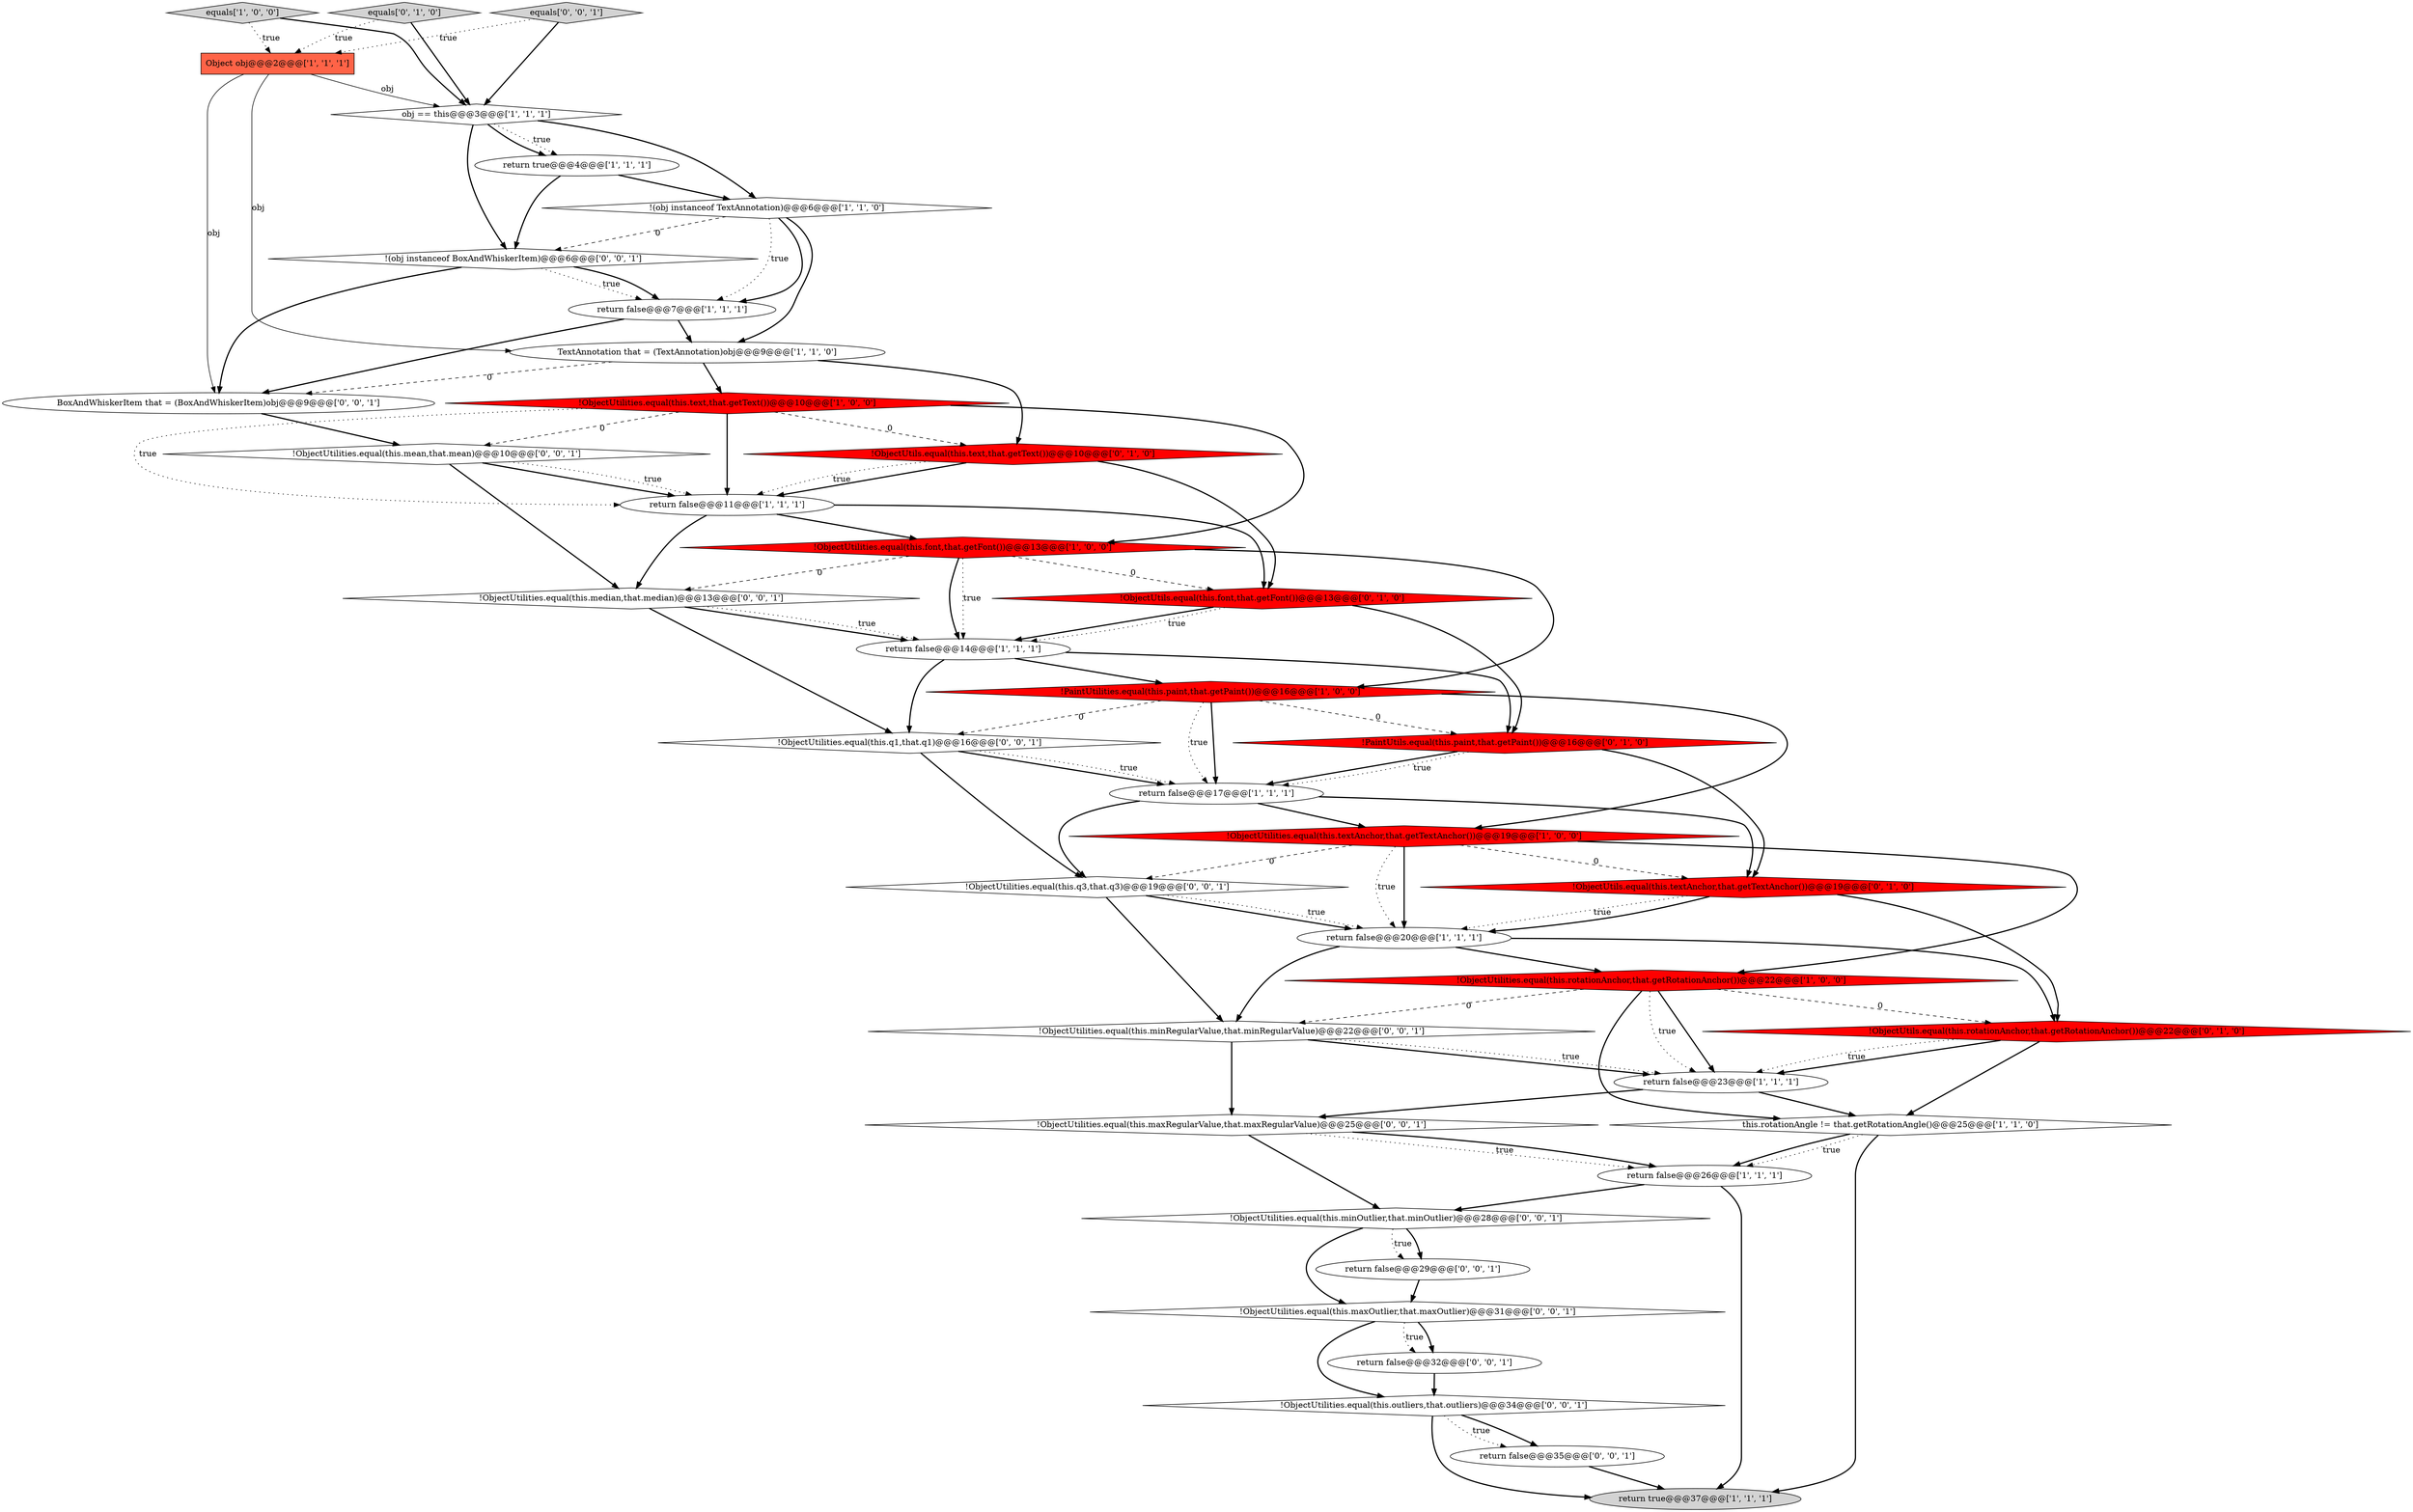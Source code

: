 digraph {
36 [style = filled, label = "!ObjectUtilities.equal(this.maxOutlier,that.maxOutlier)@@@31@@@['0', '0', '1']", fillcolor = white, shape = diamond image = "AAA0AAABBB3BBB"];
32 [style = filled, label = "BoxAndWhiskerItem that = (BoxAndWhiskerItem)obj@@@9@@@['0', '0', '1']", fillcolor = white, shape = ellipse image = "AAA0AAABBB3BBB"];
2 [style = filled, label = "return false@@@7@@@['1', '1', '1']", fillcolor = white, shape = ellipse image = "AAA0AAABBB1BBB"];
9 [style = filled, label = "!(obj instanceof TextAnnotation)@@@6@@@['1', '1', '0']", fillcolor = white, shape = diamond image = "AAA0AAABBB1BBB"];
7 [style = filled, label = "equals['1', '0', '0']", fillcolor = lightgray, shape = diamond image = "AAA0AAABBB1BBB"];
4 [style = filled, label = "!ObjectUtilities.equal(this.font,that.getFont())@@@13@@@['1', '0', '0']", fillcolor = red, shape = diamond image = "AAA1AAABBB1BBB"];
21 [style = filled, label = "!ObjectUtils.equal(this.text,that.getText())@@@10@@@['0', '1', '0']", fillcolor = red, shape = diamond image = "AAA1AAABBB2BBB"];
40 [style = filled, label = "!ObjectUtilities.equal(this.mean,that.mean)@@@10@@@['0', '0', '1']", fillcolor = white, shape = diamond image = "AAA0AAABBB3BBB"];
13 [style = filled, label = "return true@@@4@@@['1', '1', '1']", fillcolor = white, shape = ellipse image = "AAA0AAABBB1BBB"];
29 [style = filled, label = "!ObjectUtilities.equal(this.q1,that.q1)@@@16@@@['0', '0', '1']", fillcolor = white, shape = diamond image = "AAA0AAABBB3BBB"];
39 [style = filled, label = "!ObjectUtilities.equal(this.median,that.median)@@@13@@@['0', '0', '1']", fillcolor = white, shape = diamond image = "AAA0AAABBB3BBB"];
15 [style = filled, label = "return false@@@14@@@['1', '1', '1']", fillcolor = white, shape = ellipse image = "AAA0AAABBB1BBB"];
23 [style = filled, label = "!PaintUtils.equal(this.paint,that.getPaint())@@@16@@@['0', '1', '0']", fillcolor = red, shape = diamond image = "AAA1AAABBB2BBB"];
0 [style = filled, label = "return false@@@23@@@['1', '1', '1']", fillcolor = white, shape = ellipse image = "AAA0AAABBB1BBB"];
18 [style = filled, label = "this.rotationAngle != that.getRotationAngle()@@@25@@@['1', '1', '0']", fillcolor = white, shape = diamond image = "AAA0AAABBB1BBB"];
24 [style = filled, label = "!ObjectUtils.equal(this.textAnchor,that.getTextAnchor())@@@19@@@['0', '1', '0']", fillcolor = red, shape = diamond image = "AAA1AAABBB2BBB"];
26 [style = filled, label = "!ObjectUtilities.equal(this.q3,that.q3)@@@19@@@['0', '0', '1']", fillcolor = white, shape = diamond image = "AAA0AAABBB3BBB"];
10 [style = filled, label = "!PaintUtilities.equal(this.paint,that.getPaint())@@@16@@@['1', '0', '0']", fillcolor = red, shape = diamond image = "AAA1AAABBB1BBB"];
3 [style = filled, label = "TextAnnotation that = (TextAnnotation)obj@@@9@@@['1', '1', '0']", fillcolor = white, shape = ellipse image = "AAA0AAABBB1BBB"];
27 [style = filled, label = "!ObjectUtilities.equal(this.minOutlier,that.minOutlier)@@@28@@@['0', '0', '1']", fillcolor = white, shape = diamond image = "AAA0AAABBB3BBB"];
25 [style = filled, label = "!ObjectUtils.equal(this.font,that.getFont())@@@13@@@['0', '1', '0']", fillcolor = red, shape = diamond image = "AAA1AAABBB2BBB"];
28 [style = filled, label = "return false@@@29@@@['0', '0', '1']", fillcolor = white, shape = ellipse image = "AAA0AAABBB3BBB"];
1 [style = filled, label = "return false@@@11@@@['1', '1', '1']", fillcolor = white, shape = ellipse image = "AAA0AAABBB1BBB"];
33 [style = filled, label = "!(obj instanceof BoxAndWhiskerItem)@@@6@@@['0', '0', '1']", fillcolor = white, shape = diamond image = "AAA0AAABBB3BBB"];
35 [style = filled, label = "return false@@@32@@@['0', '0', '1']", fillcolor = white, shape = ellipse image = "AAA0AAABBB3BBB"];
22 [style = filled, label = "!ObjectUtils.equal(this.rotationAnchor,that.getRotationAnchor())@@@22@@@['0', '1', '0']", fillcolor = red, shape = diamond image = "AAA1AAABBB2BBB"];
34 [style = filled, label = "!ObjectUtilities.equal(this.minRegularValue,that.minRegularValue)@@@22@@@['0', '0', '1']", fillcolor = white, shape = diamond image = "AAA0AAABBB3BBB"];
30 [style = filled, label = "return false@@@35@@@['0', '0', '1']", fillcolor = white, shape = ellipse image = "AAA0AAABBB3BBB"];
8 [style = filled, label = "obj == this@@@3@@@['1', '1', '1']", fillcolor = white, shape = diamond image = "AAA0AAABBB1BBB"];
14 [style = filled, label = "return true@@@37@@@['1', '1', '1']", fillcolor = lightgray, shape = ellipse image = "AAA0AAABBB1BBB"];
16 [style = filled, label = "!ObjectUtilities.equal(this.textAnchor,that.getTextAnchor())@@@19@@@['1', '0', '0']", fillcolor = red, shape = diamond image = "AAA1AAABBB1BBB"];
20 [style = filled, label = "equals['0', '1', '0']", fillcolor = lightgray, shape = diamond image = "AAA0AAABBB2BBB"];
6 [style = filled, label = "return false@@@17@@@['1', '1', '1']", fillcolor = white, shape = ellipse image = "AAA0AAABBB1BBB"];
5 [style = filled, label = "!ObjectUtilities.equal(this.rotationAnchor,that.getRotationAnchor())@@@22@@@['1', '0', '0']", fillcolor = red, shape = diamond image = "AAA1AAABBB1BBB"];
11 [style = filled, label = "!ObjectUtilities.equal(this.text,that.getText())@@@10@@@['1', '0', '0']", fillcolor = red, shape = diamond image = "AAA1AAABBB1BBB"];
31 [style = filled, label = "!ObjectUtilities.equal(this.outliers,that.outliers)@@@34@@@['0', '0', '1']", fillcolor = white, shape = diamond image = "AAA0AAABBB3BBB"];
38 [style = filled, label = "equals['0', '0', '1']", fillcolor = lightgray, shape = diamond image = "AAA0AAABBB3BBB"];
37 [style = filled, label = "!ObjectUtilities.equal(this.maxRegularValue,that.maxRegularValue)@@@25@@@['0', '0', '1']", fillcolor = white, shape = diamond image = "AAA0AAABBB3BBB"];
17 [style = filled, label = "return false@@@20@@@['1', '1', '1']", fillcolor = white, shape = ellipse image = "AAA0AAABBB1BBB"];
19 [style = filled, label = "return false@@@26@@@['1', '1', '1']", fillcolor = white, shape = ellipse image = "AAA0AAABBB1BBB"];
12 [style = filled, label = "Object obj@@@2@@@['1', '1', '1']", fillcolor = tomato, shape = box image = "AAA0AAABBB1BBB"];
15->10 [style = bold, label=""];
37->27 [style = bold, label=""];
11->40 [style = dashed, label="0"];
11->1 [style = dotted, label="true"];
27->28 [style = bold, label=""];
24->17 [style = dotted, label="true"];
16->17 [style = dotted, label="true"];
4->15 [style = bold, label=""];
26->34 [style = bold, label=""];
12->32 [style = solid, label="obj"];
4->39 [style = dashed, label="0"];
7->8 [style = bold, label=""];
4->25 [style = dashed, label="0"];
16->26 [style = dashed, label="0"];
29->6 [style = bold, label=""];
22->0 [style = bold, label=""];
5->0 [style = bold, label=""];
21->1 [style = bold, label=""];
24->17 [style = bold, label=""];
33->2 [style = dotted, label="true"];
31->30 [style = bold, label=""];
25->15 [style = bold, label=""];
30->14 [style = bold, label=""];
2->32 [style = bold, label=""];
39->29 [style = bold, label=""];
11->21 [style = dashed, label="0"];
31->14 [style = bold, label=""];
38->12 [style = dotted, label="true"];
35->31 [style = bold, label=""];
1->4 [style = bold, label=""];
10->6 [style = dotted, label="true"];
17->5 [style = bold, label=""];
28->36 [style = bold, label=""];
26->17 [style = bold, label=""];
9->2 [style = bold, label=""];
22->0 [style = dotted, label="true"];
36->31 [style = bold, label=""];
3->11 [style = bold, label=""];
18->19 [style = bold, label=""];
37->19 [style = dotted, label="true"];
16->17 [style = bold, label=""];
21->25 [style = bold, label=""];
10->29 [style = dashed, label="0"];
5->34 [style = dashed, label="0"];
34->0 [style = bold, label=""];
7->12 [style = dotted, label="true"];
29->26 [style = bold, label=""];
12->8 [style = solid, label="obj"];
31->30 [style = dotted, label="true"];
17->34 [style = bold, label=""];
25->15 [style = dotted, label="true"];
22->18 [style = bold, label=""];
20->8 [style = bold, label=""];
3->32 [style = dashed, label="0"];
36->35 [style = bold, label=""];
15->29 [style = bold, label=""];
1->39 [style = bold, label=""];
4->10 [style = bold, label=""];
8->33 [style = bold, label=""];
29->6 [style = dotted, label="true"];
6->26 [style = bold, label=""];
2->3 [style = bold, label=""];
11->4 [style = bold, label=""];
18->19 [style = dotted, label="true"];
6->24 [style = bold, label=""];
5->18 [style = bold, label=""];
5->0 [style = dotted, label="true"];
4->15 [style = dotted, label="true"];
10->6 [style = bold, label=""];
34->0 [style = dotted, label="true"];
40->39 [style = bold, label=""];
19->14 [style = bold, label=""];
10->16 [style = bold, label=""];
26->17 [style = dotted, label="true"];
23->6 [style = bold, label=""];
32->40 [style = bold, label=""];
12->3 [style = solid, label="obj"];
16->5 [style = bold, label=""];
9->3 [style = bold, label=""];
40->1 [style = dotted, label="true"];
0->18 [style = bold, label=""];
3->21 [style = bold, label=""];
33->32 [style = bold, label=""];
8->13 [style = dotted, label="true"];
13->9 [style = bold, label=""];
38->8 [style = bold, label=""];
1->25 [style = bold, label=""];
33->2 [style = bold, label=""];
10->23 [style = dashed, label="0"];
8->13 [style = bold, label=""];
5->22 [style = dashed, label="0"];
15->23 [style = bold, label=""];
39->15 [style = bold, label=""];
27->36 [style = bold, label=""];
0->37 [style = bold, label=""];
21->1 [style = dotted, label="true"];
11->1 [style = bold, label=""];
23->6 [style = dotted, label="true"];
25->23 [style = bold, label=""];
16->24 [style = dashed, label="0"];
17->22 [style = bold, label=""];
24->22 [style = bold, label=""];
9->33 [style = dashed, label="0"];
27->28 [style = dotted, label="true"];
40->1 [style = bold, label=""];
23->24 [style = bold, label=""];
39->15 [style = dotted, label="true"];
34->37 [style = bold, label=""];
6->16 [style = bold, label=""];
9->2 [style = dotted, label="true"];
19->27 [style = bold, label=""];
8->9 [style = bold, label=""];
20->12 [style = dotted, label="true"];
37->19 [style = bold, label=""];
36->35 [style = dotted, label="true"];
13->33 [style = bold, label=""];
18->14 [style = bold, label=""];
}
